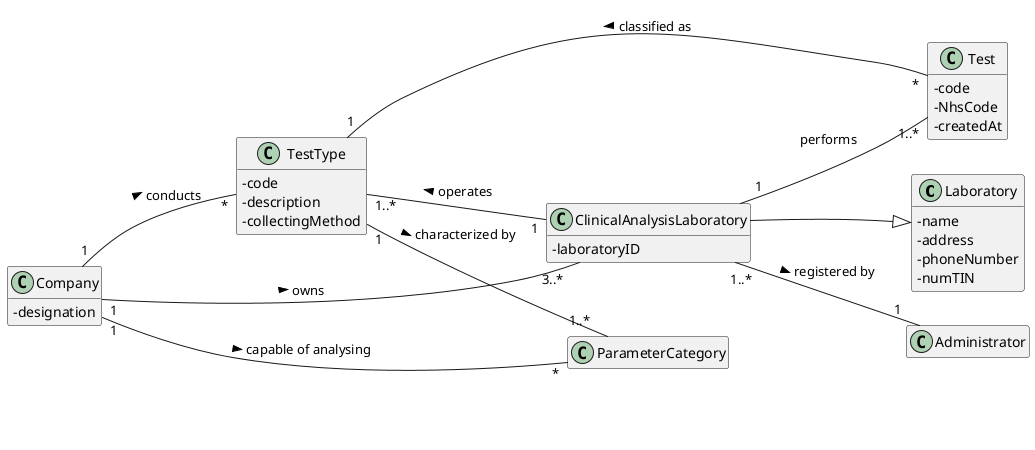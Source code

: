 @startuml

skinparam classAttributeIconSize 0
hide empty methods
hide empty attributes
left to right direction

class Laboratory {
- name
- address
- phoneNumber
- numTIN
}

/'
class Employee {
- employeeID
- organizationRole
- name
- address
- phoneNumber
- e-Mail
- standardOccupationalClassificationCode
}'/

class Test{
- code
- NhsCode
- createdAt
}

class ClinicalAnalysisLaboratory{
- laboratoryID
}

/'class Application{}'/

class TestType{
- code
- description
- collectingMethod
}

class Company{
- designation
}

class Administrator{}

together {
class TestType
class Laboratory
}

Company -[hidden]-> TestType
Company -[hidden]-> Laboratory


/' LAYOUT PURPOSES '/
ClinicalAnalysisLaboratory -[hidden]down-> Laboratory
Test -[hidden]up-> TestType
ClinicalAnalysisLaboratory -[hidden]up-> TestType


/' END OF LAYOUT PURPOSES '/

Company "1" -- "3..*" ClinicalAnalysisLaboratory : owns >
/'ClinicalAnalysisLaboratory "1" -- "1" Laboratory : is of >'/
/'Employee "1..*" - "1" Company : works for >'/
Company "1" -- "*" TestType : conducts >
ClinicalAnalysisLaboratory "1" -- "1..*" Test : performs
Company "1" -- "*" ParameterCategory : capable of analysing >

/' MUDAR SENTIDO DA SETA? POR CAUSA DO RATIONALE '/
/'Application "1" -- "1" Company : knows <'/
Test "*" -- "1" TestType : classified as >
ClinicalAnalysisLaboratory "1" -- "1..*" TestType : operates >
ClinicalAnalysisLaboratory "1..*" -- "1" Administrator : registered by >
TestType "1" -- "1..*" ParameterCategory : characterized by >

Laboratory <|-- ClinicalAnalysisLaboratory



@enduml